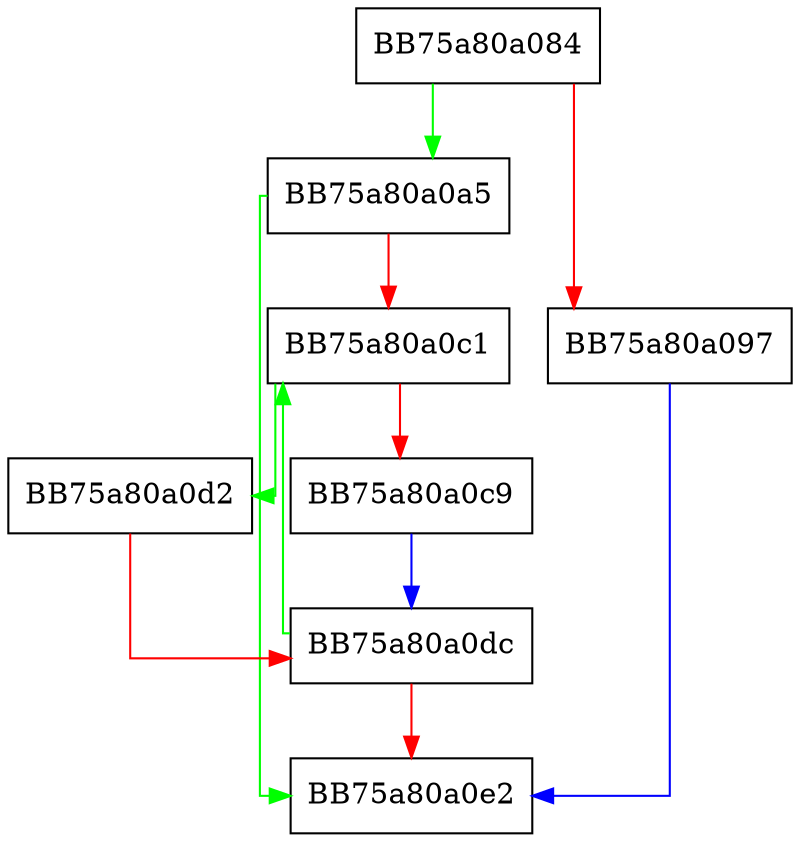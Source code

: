 digraph sync_exp_prefix {
  node [shape="box"];
  graph [splines=ortho];
  BB75a80a084 -> BB75a80a0a5 [color="green"];
  BB75a80a084 -> BB75a80a097 [color="red"];
  BB75a80a097 -> BB75a80a0e2 [color="blue"];
  BB75a80a0a5 -> BB75a80a0e2 [color="green"];
  BB75a80a0a5 -> BB75a80a0c1 [color="red"];
  BB75a80a0c1 -> BB75a80a0d2 [color="green"];
  BB75a80a0c1 -> BB75a80a0c9 [color="red"];
  BB75a80a0c9 -> BB75a80a0dc [color="blue"];
  BB75a80a0d2 -> BB75a80a0dc [color="red"];
  BB75a80a0dc -> BB75a80a0c1 [color="green"];
  BB75a80a0dc -> BB75a80a0e2 [color="red"];
}